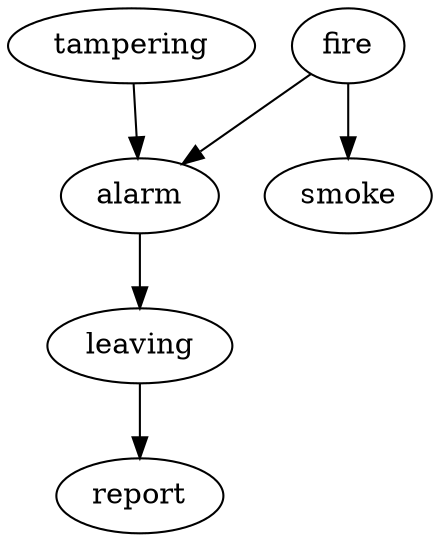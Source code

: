 digraph g {
        tampering -> alarm;
        fire -> alarm;
        fire -> smoke;
        alarm -> leaving;
        leaving -> report;
}
